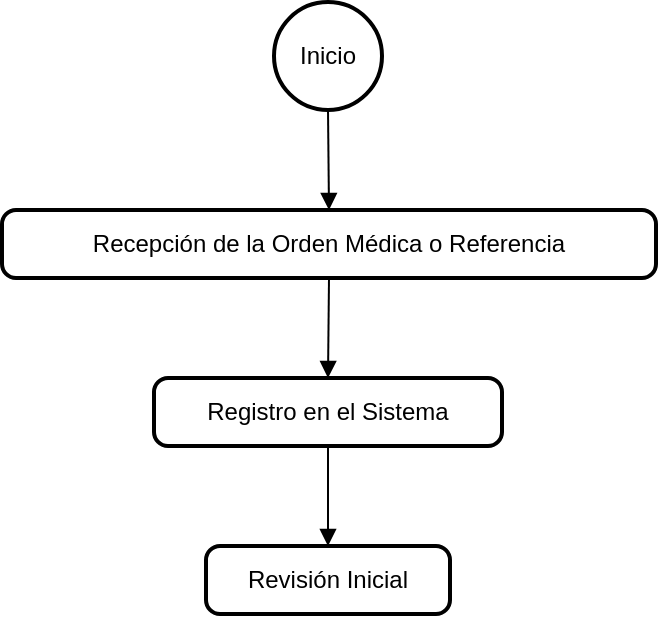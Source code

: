 <mxfile version="24.7.8">
  <diagram name="Página-1" id="st7urL9wujLkTjNLWNn7">
    <mxGraphModel>
      <root>
        <mxCell id="0" />
        <mxCell id="1" parent="0" />
        <mxCell id="2" value="Inicio" style="ellipse;aspect=fixed;strokeWidth=2;whiteSpace=wrap;" vertex="1" parent="1">
          <mxGeometry x="136" width="54" height="54" as="geometry" />
        </mxCell>
        <mxCell id="3" value="Recepción de la Orden Médica o Referencia" style="rounded=1;absoluteArcSize=1;arcSize=14;whiteSpace=wrap;strokeWidth=2;" vertex="1" parent="1">
          <mxGeometry y="104" width="327" height="34" as="geometry" />
        </mxCell>
        <mxCell id="4" value="Registro en el Sistema" style="rounded=1;absoluteArcSize=1;arcSize=14;whiteSpace=wrap;strokeWidth=2;" vertex="1" parent="1">
          <mxGeometry x="76" y="188" width="174" height="34" as="geometry" />
        </mxCell>
        <mxCell id="5" value="Revisión Inicial" style="rounded=1;absoluteArcSize=1;arcSize=14;whiteSpace=wrap;strokeWidth=2;" vertex="1" parent="1">
          <mxGeometry x="102" y="272" width="122" height="34" as="geometry" />
        </mxCell>
        <mxCell id="6" value="" style="curved=1;startArrow=none;endArrow=block;exitX=0.5;exitY=1;entryX=0.5;entryY=0.01;" edge="1" parent="1" source="2" target="3">
          <mxGeometry relative="1" as="geometry">
            <Array as="points" />
          </mxGeometry>
        </mxCell>
        <mxCell id="7" value="" style="curved=1;startArrow=none;endArrow=block;exitX=0.5;exitY=1.01;entryX=0.5;entryY=0.01;" edge="1" parent="1" source="3" target="4">
          <mxGeometry relative="1" as="geometry">
            <Array as="points" />
          </mxGeometry>
        </mxCell>
        <mxCell id="8" value="" style="curved=1;startArrow=none;endArrow=block;exitX=0.5;exitY=1.01;entryX=0.5;entryY=0.01;" edge="1" parent="1" source="4" target="5">
          <mxGeometry relative="1" as="geometry">
            <Array as="points" />
          </mxGeometry>
        </mxCell>
      </root>
    </mxGraphModel>
  </diagram>
</mxfile>
